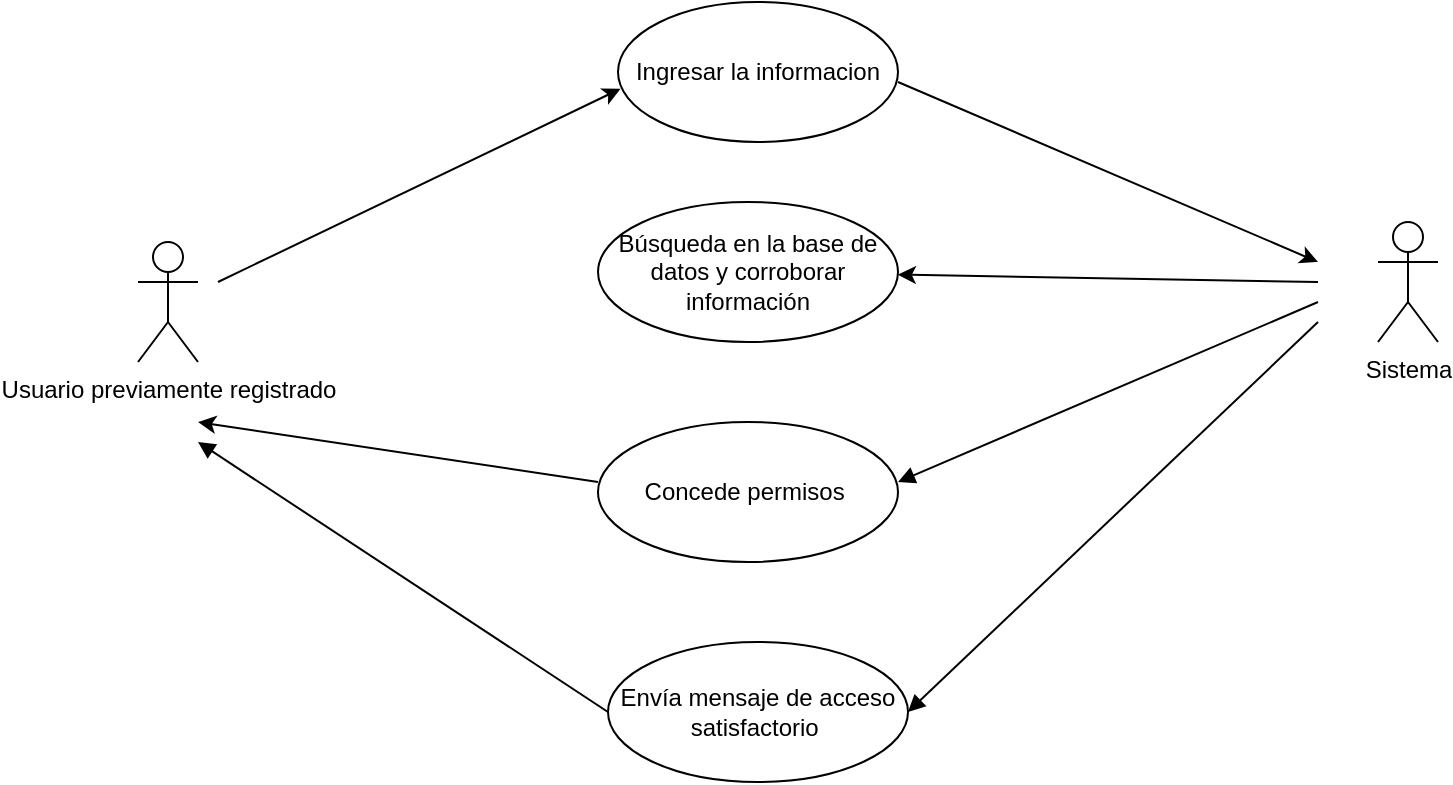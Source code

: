 <mxfile version="25.0.3">
  <diagram name="Página-1" id="tMEC8bxYNLmLIH76jBIq">
    <mxGraphModel dx="1434" dy="780" grid="1" gridSize="10" guides="1" tooltips="1" connect="1" arrows="1" fold="1" page="1" pageScale="1" pageWidth="3300" pageHeight="4681" math="0" shadow="0">
      <root>
        <mxCell id="0" />
        <mxCell id="1" parent="0" />
        <mxCell id="3jZIGGD9YUSOauvwJH9l-2" value="" style="endArrow=classic;html=1;rounded=0;" parent="1" edge="1">
          <mxGeometry width="50" height="50" relative="1" as="geometry">
            <mxPoint x="250" y="500" as="sourcePoint" />
            <mxPoint x="451.308" y="403.372" as="targetPoint" />
          </mxGeometry>
        </mxCell>
        <mxCell id="3jZIGGD9YUSOauvwJH9l-4" value="Ingresar la informacion" style="ellipse;whiteSpace=wrap;html=1;" parent="1" vertex="1">
          <mxGeometry x="450" y="360" width="140" height="70" as="geometry" />
        </mxCell>
        <mxCell id="3jZIGGD9YUSOauvwJH9l-5" value="Usuario previamente registrado" style="shape=umlActor;verticalLabelPosition=bottom;verticalAlign=top;html=1;outlineConnect=0;" parent="1" vertex="1">
          <mxGeometry x="210" y="480" width="30" height="60" as="geometry" />
        </mxCell>
        <mxCell id="3jZIGGD9YUSOauvwJH9l-6" value="Sistema" style="shape=umlActor;verticalLabelPosition=bottom;verticalAlign=top;html=1;outlineConnect=0;" parent="1" vertex="1">
          <mxGeometry x="830" y="470" width="30" height="60" as="geometry" />
        </mxCell>
        <mxCell id="3jZIGGD9YUSOauvwJH9l-7" value="" style="endArrow=classic;html=1;rounded=0;" parent="1" edge="1">
          <mxGeometry width="50" height="50" relative="1" as="geometry">
            <mxPoint x="590" y="400" as="sourcePoint" />
            <mxPoint x="800" y="490" as="targetPoint" />
          </mxGeometry>
        </mxCell>
        <mxCell id="3jZIGGD9YUSOauvwJH9l-8" value="" style="endArrow=classic;html=1;rounded=0;" parent="1" target="3jZIGGD9YUSOauvwJH9l-9" edge="1">
          <mxGeometry width="50" height="50" relative="1" as="geometry">
            <mxPoint x="800" y="500" as="sourcePoint" />
            <mxPoint x="590" y="500" as="targetPoint" />
          </mxGeometry>
        </mxCell>
        <mxCell id="3jZIGGD9YUSOauvwJH9l-9" value="Búsqueda en la base de datos y corroborar información" style="ellipse;whiteSpace=wrap;html=1;" parent="1" vertex="1">
          <mxGeometry x="440" y="460" width="150" height="70" as="geometry" />
        </mxCell>
        <mxCell id="3jZIGGD9YUSOauvwJH9l-10" value="" style="html=1;verticalAlign=bottom;endArrow=block;curved=0;rounded=0;" parent="1" edge="1">
          <mxGeometry width="80" relative="1" as="geometry">
            <mxPoint x="800" y="510" as="sourcePoint" />
            <mxPoint x="590" y="600" as="targetPoint" />
          </mxGeometry>
        </mxCell>
        <mxCell id="3jZIGGD9YUSOauvwJH9l-11" value="Concede permisos&amp;nbsp;" style="ellipse;whiteSpace=wrap;html=1;" parent="1" vertex="1">
          <mxGeometry x="440" y="570" width="150" height="70" as="geometry" />
        </mxCell>
        <mxCell id="3jZIGGD9YUSOauvwJH9l-12" value="" style="endArrow=classic;html=1;rounded=0;exitX=0;exitY=0.429;exitDx=0;exitDy=0;exitPerimeter=0;" parent="1" source="3jZIGGD9YUSOauvwJH9l-11" edge="1">
          <mxGeometry width="50" height="50" relative="1" as="geometry">
            <mxPoint x="450" y="550" as="sourcePoint" />
            <mxPoint x="240" y="570" as="targetPoint" />
          </mxGeometry>
        </mxCell>
        <mxCell id="3jZIGGD9YUSOauvwJH9l-13" value="Envía mensaje de acceso satisfactorio&amp;nbsp;" style="ellipse;whiteSpace=wrap;html=1;" parent="1" vertex="1">
          <mxGeometry x="445" y="680" width="150" height="70" as="geometry" />
        </mxCell>
        <mxCell id="3jZIGGD9YUSOauvwJH9l-14" value="" style="html=1;verticalAlign=bottom;endArrow=block;curved=0;rounded=0;entryX=1;entryY=0.5;entryDx=0;entryDy=0;" parent="1" target="3jZIGGD9YUSOauvwJH9l-13" edge="1">
          <mxGeometry width="80" relative="1" as="geometry">
            <mxPoint x="800" y="520" as="sourcePoint" />
            <mxPoint x="610" y="680" as="targetPoint" />
          </mxGeometry>
        </mxCell>
        <mxCell id="3jZIGGD9YUSOauvwJH9l-15" value="" style="html=1;verticalAlign=bottom;endArrow=block;curved=0;rounded=0;exitX=0;exitY=0.5;exitDx=0;exitDy=0;" parent="1" source="3jZIGGD9YUSOauvwJH9l-13" edge="1">
          <mxGeometry width="80" relative="1" as="geometry">
            <mxPoint x="440" y="710" as="sourcePoint" />
            <mxPoint x="240" y="580" as="targetPoint" />
          </mxGeometry>
        </mxCell>
      </root>
    </mxGraphModel>
  </diagram>
</mxfile>
